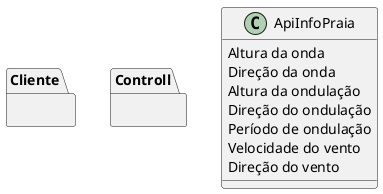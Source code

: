 @startuml class

package Cliente {}
package Controll {}
package Cliente {}
package Cliente {}
package Cliente {}
package Cliente {}
package Cliente {}
package Cliente {}
package Cliente {}

class ApiInfoPraia {
  Altura da onda
  Direção da onda
  Altura da ondulação
  Direção do ondulação
  Período de ondulação
  Velocidade do vento
  Direção do vento 
}
@enduml